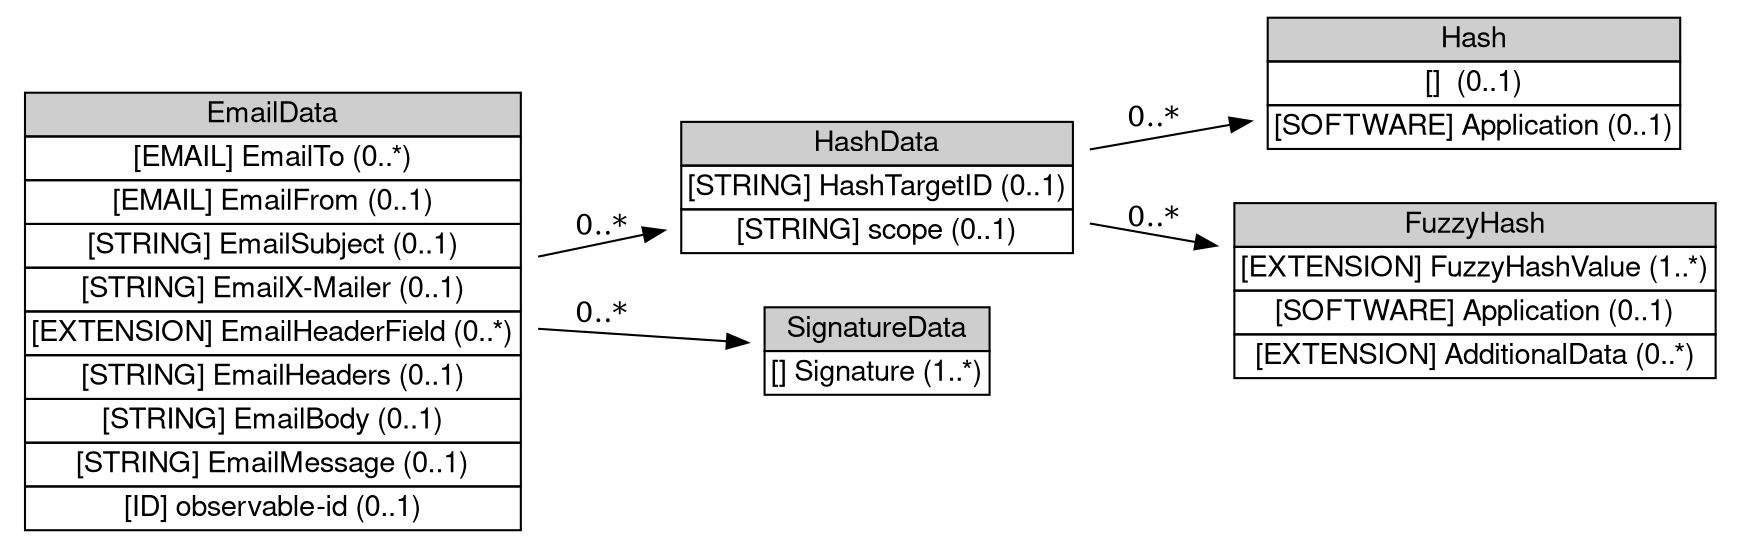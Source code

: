 digraph EmailData {
	graph [bb="0,0,819,254.5",
		rankdir=LR
	];
	node [label="\N"];
	EmailData	 [height=3.0278,
		label=<<table BORDER="0" CELLBORDER="1" CELLSPACING="0"> <tr> <td BGCOLOR="#CECECE" HREF="/idmef_parser/IODEFv2/EmailData.html" TITLE="The EmailData class describes headers from an email message and cryptographic hashes and signatures applied to it. "><FONT FACE="Nimbus Sans L">EmailData</FONT></td> </tr>" %<tr><td  HREF="/idmef_parser/IODEFv2/EmailData.html" TITLE="The value of the &quot;To:&quot; header field (Section 3.6.3 of [RFC5322]) in an email."><FONT FACE="Nimbus Sans L">[EMAIL] EmailTo (0..*)</FONT></td></tr>%<tr><td  HREF="/idmef_parser/IODEFv2/EmailData.html" TITLE="The value of the &quot;From:&quot; header field (Section 3.6.2 of [RFC5322]) in an email."><FONT FACE="Nimbus Sans L">[EMAIL] EmailFrom (0..1)</FONT></td></tr>%<tr><td  HREF="/idmef_parser/IODEFv2/EmailData.html" TITLE="The value of the &quot;Subject:&quot; header field in an email.  See Section 3.6.5 of [RFC5322]."><FONT FACE="Nimbus Sans L">[STRING] EmailSubject (0..1)</FONT></td></tr>%<tr><td  HREF="/idmef_parser/IODEFv2/EmailData.html" TITLE="The value of the &quot;X-Mailer:&quot; header field in an email."><FONT FACE="Nimbus Sans L">[STRING] EmailX-Mailer (0..1)</FONT></td></tr>%<tr><td  HREF="/idmef_parser/IODEFv2/EmailData.html" TITLE="The header name and value of an arbitrary header field of the email message.  The name attribute MUST be set to the header name.  The header value MUST be set in the element body.  The dtype attribute MUST be set to &quot;string&quot;."><FONT FACE="Nimbus Sans L">[EXTENSION] EmailHeaderField (0..*)</FONT></td></tr>%<tr><td  HREF="/idmef_parser/IODEFv2/EmailData.html" TITLE="The headers of an email message."><FONT FACE="Nimbus Sans L">[STRING] EmailHeaders (0..1)</FONT></td></tr>%<tr><td  HREF="/idmef_parser/IODEFv2/EmailData.html" TITLE="The body of an email message."><FONT FACE="Nimbus Sans L">[STRING] EmailBody (0..1)</FONT></td></tr>%<tr><td  HREF="/idmef_parser/IODEFv2/EmailData.html" TITLE="The headers and body of an email message."><FONT FACE="Nimbus Sans L">[STRING] EmailMessage (0..1)</FONT></td></tr>%<tr><td  HREF="/idmef_parser/IODEFv2/EmailData.html" TITLE="See Section 3.3.2."><FONT FACE="Nimbus Sans L">[ID] observable-id (0..1)</FONT></td></tr>%</table>>,
		pos="126.5,109",
		shape=plaintext,
		width=3.5139];
	HashData	 [height=0.98611,
		label=<<table BORDER="0" CELLBORDER="1" CELLSPACING="0"> <tr> <td BGCOLOR="#CECECE" HREF="/idmef_parser/IODEFv2/HashData.html" TITLE="The HashData class describes different types of hashes on a given object (e.g., file, part of a file, email). "><FONT FACE="Nimbus Sans L">HashData</FONT></td> </tr>" %<tr><td  HREF="/idmef_parser/IODEFv2/HashData.html" TITLE="An identifier that references a subset of the object being hashed.  The semantics of this identifier are specified by the scope attribute."><FONT FACE="Nimbus Sans L">[STRING] HashTargetID (0..1)</FONT></td></tr>%<tr><td  HREF="/idmef_parser/IODEFv2/HashData.html" TITLE="A means by which to extend the scope attribute.  See Section 5.1.1."><FONT FACE="Nimbus Sans L">[STRING] scope (0..1)</FONT></td></tr>%</table>>,
		pos="413.5,169",
		shape=plaintext,
		width=2.8194];
	EmailData -> HashData	 [label="0..*",
		lp="282.5,149.5",
		pos="e,311.57,147.69 253.22,135.49 269.38,138.87 285.84,142.31 301.74,145.64"];
	SignatureData	 [height=0.69444,
		label=<<table BORDER="0" CELLBORDER="1" CELLSPACING="0"> <tr> <td BGCOLOR="#CECECE" HREF="/idmef_parser/IODEFv2/SignatureData.html" TITLE="The SignatureData class describes different types of digital signatures on an object. "><FONT FACE="Nimbus Sans L">SignatureData</FONT></td> </tr>" %<tr><td  HREF="/idmef_parser/IODEFv2/SignatureData.html" TITLE="A given signature.  See Section 4.2 of [W3C.XMLSIG]."><FONT FACE="Nimbus Sans L">[] Signature (1..*)</FONT></td></tr>%</table>>,
		pos="413.5,90",
		shape=plaintext,
		width=1.7222];
	EmailData -> SignatureData	 [label="0..*",
		lp="282.5,106.5",
		pos="e,351.48,94.106 253.22,100.61 283.44,98.61 314.68,96.542 341.45,94.77"];
	Hash	 [height=0.98611,
		label=<<table BORDER="0" CELLBORDER="1" CELLSPACING="0"> <tr> <td BGCOLOR="#CECECE" HREF="/idmef_parser/IODEFv2/Hash.html" TITLE="The Hash class describes a cryptographic hash value; the algorithm and application used to generate it; and the canonicalization method applied to the object being hashed. "><FONT FACE="Nimbus Sans L">Hash</FONT></td> </tr>" %<tr><td  HREF="/idmef_parser/IODEFv2/Hash.html" TITLE="The canonicalization method used on the object being hashed.  See Section 4.3.1 of [W3C.XMLSIG]."><FONT FACE="Nimbus Sans L">[]  (0..1)</FONT></td></tr>%<tr><td  HREF="/idmef_parser/IODEFv2/Hash.html" TITLE="The application used to calculate the hash."><FONT FACE="Nimbus Sans L">[SOFTWARE] Application (0..1)</FONT></td></tr>%</table>>,
		pos="696.5,219",
		shape=plaintext,
		width=2.9444];
	HashData -> Hash	 [label="0..*",
		lp="544.5,201.5",
		pos="e,590.39,200.25 515.27,186.98 536.43,190.72 558.88,194.69 580.51,198.51"];
	FuzzyHash	 [height=1.2778,
		label=<<table BORDER="0" CELLBORDER="1" CELLSPACING="0"> <tr> <td BGCOLOR="#CECECE" HREF="/idmef_parser/IODEFv2/FuzzyHash.html" TITLE="The FuzzyHash class describes a fuzzy hash and the application used to generate it. "><FONT FACE="Nimbus Sans L">FuzzyHash</FONT></td> </tr>" %<tr><td  HREF="/idmef_parser/IODEFv2/FuzzyHash.html" TITLE="The computed fuzzy hash value."><FONT FACE="Nimbus Sans L">[EXTENSION] FuzzyHashValue (1..*)</FONT></td></tr>%<tr><td  HREF="/idmef_parser/IODEFv2/FuzzyHash.html" TITLE="The application used to calculate the hash."><FONT FACE="Nimbus Sans L">[SOFTWARE] Application (0..1)</FONT></td></tr>%<tr><td  HREF="/idmef_parser/IODEFv2/FuzzyHash.html" TITLE="Mechanism by which to extend the data model."><FONT FACE="Nimbus Sans L">[EXTENSION] AdditionalData (0..*)</FONT></td></tr>%</table>>,
		pos="696.5,119",
		shape=plaintext,
		width=3.4028];
	HashData -> FuzzyHash	 [label="0..*",
		lp="544.5,153.5",
		pos="e,573.91,140.66 515.27,151.02 531.02,148.24 547.48,145.33 563.78,142.45"];
}
